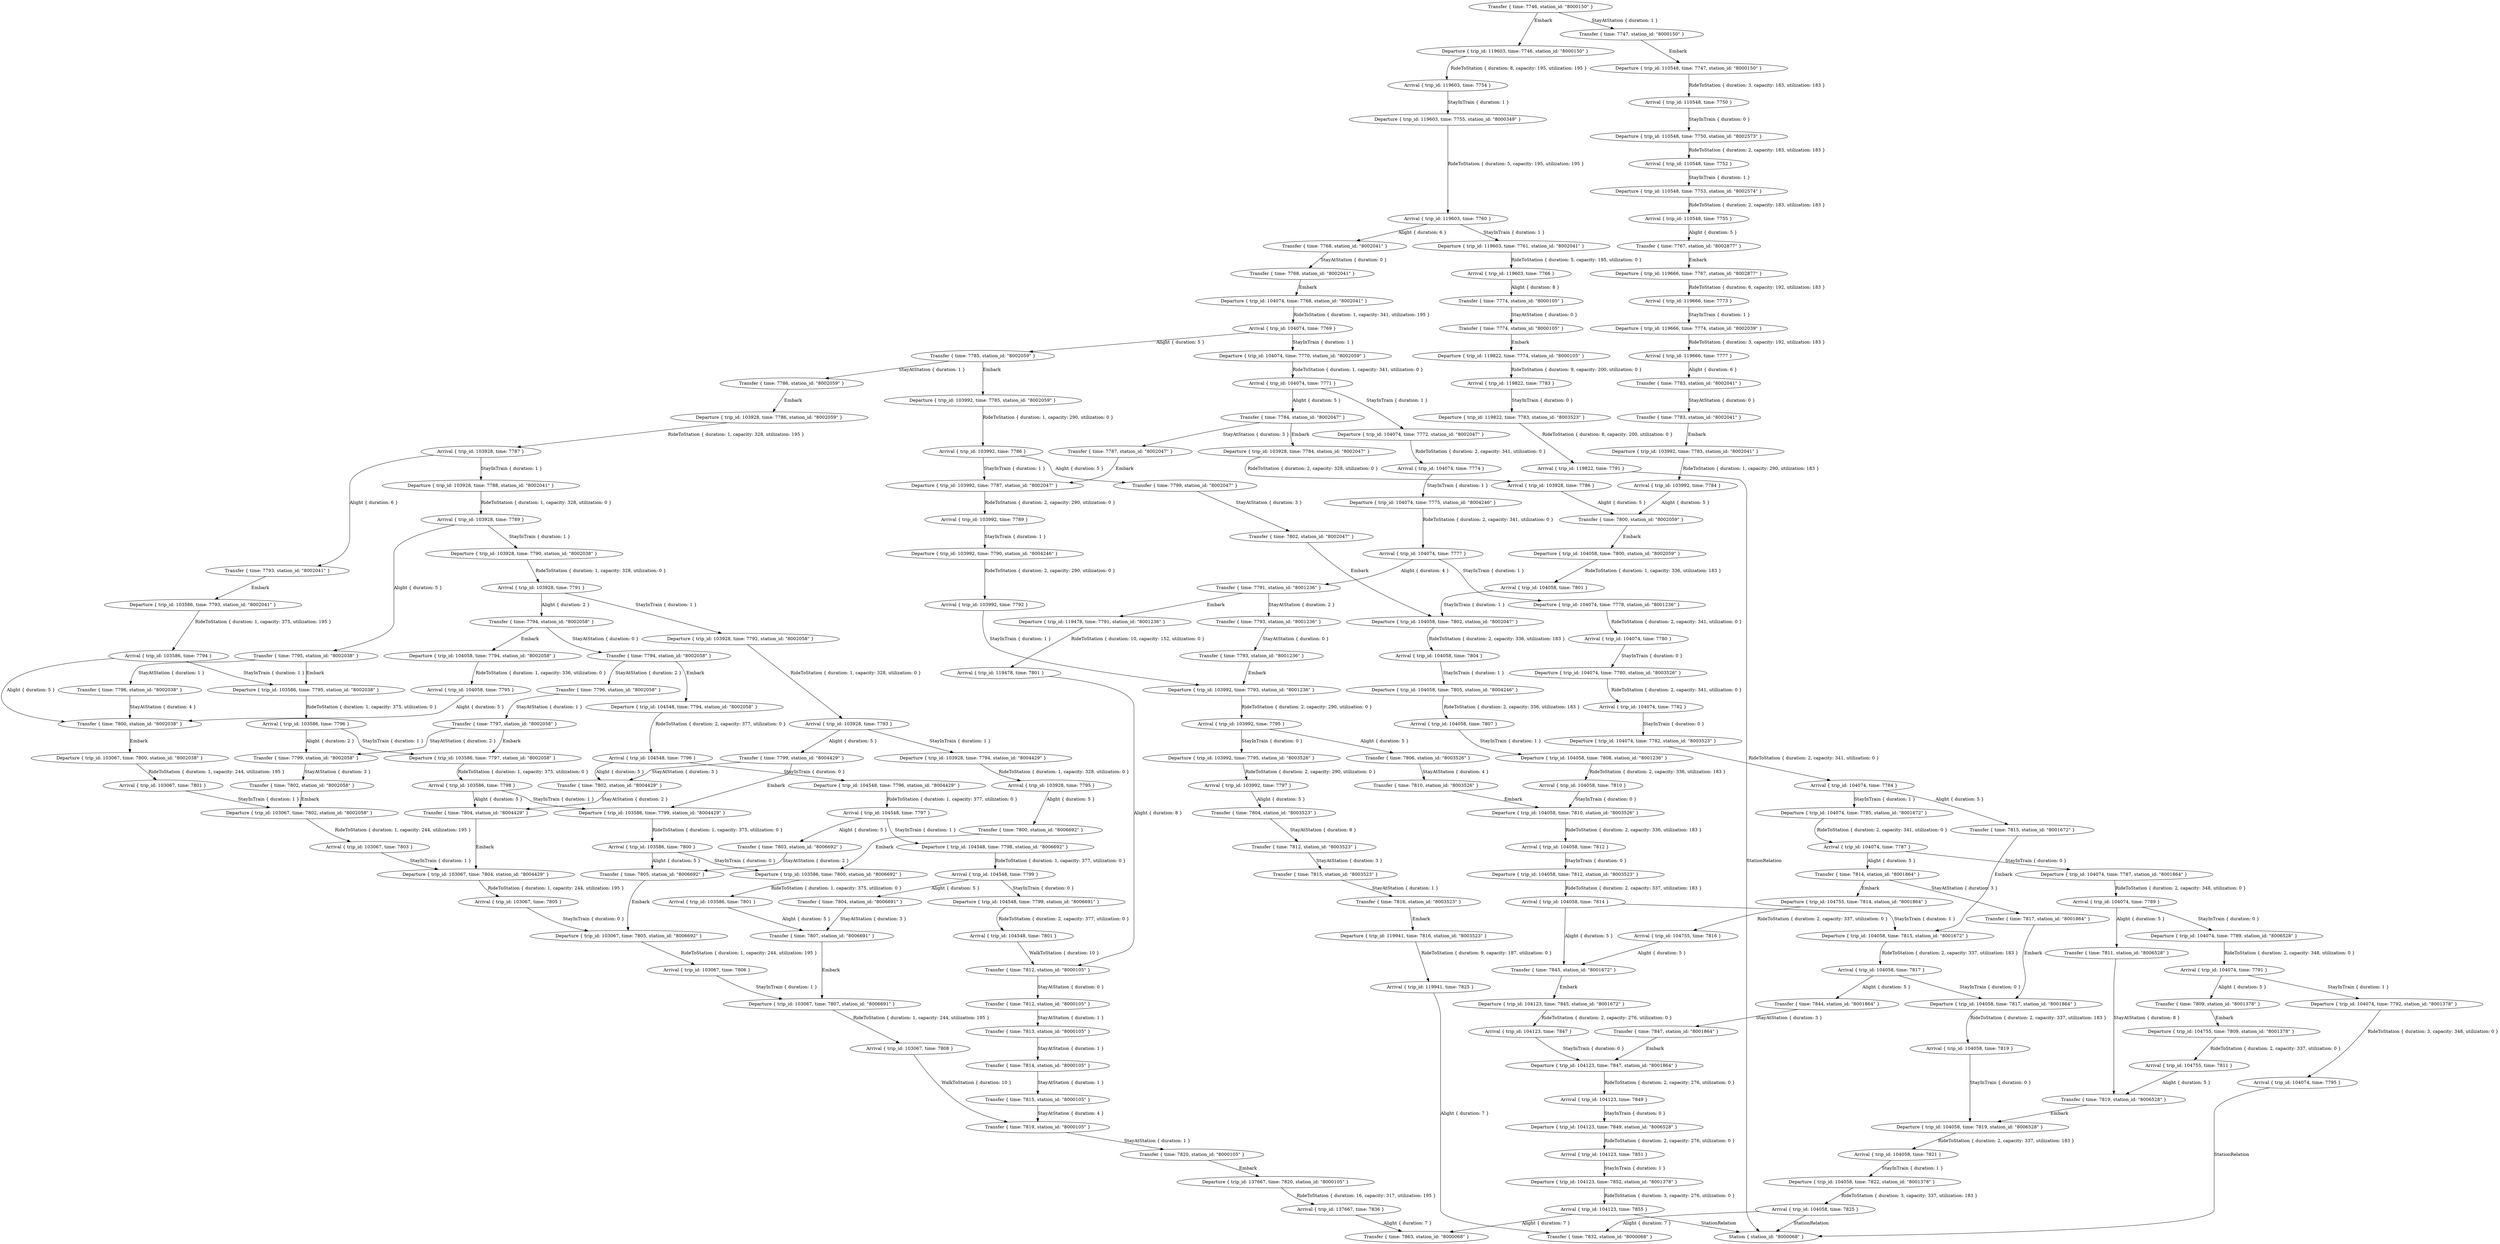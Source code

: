 digraph {
    0 [ label = "Transfer { time: 7746, station_id: \"8000150\" }" ]
    1 [ label = "Transfer { time: 7747, station_id: \"8000150\" }" ]
    2 [ label = "Departure { trip_id: 110548, time: 7747, station_id: \"8000150\" }" ]
    3 [ label = "Arrival { trip_id: 110548, time: 7750 }" ]
    4 [ label = "Departure { trip_id: 110548, time: 7750, station_id: \"8002573\" }" ]
    5 [ label = "Arrival { trip_id: 110548, time: 7752 }" ]
    6 [ label = "Departure { trip_id: 110548, time: 7753, station_id: \"8002574\" }" ]
    7 [ label = "Arrival { trip_id: 110548, time: 7755 }" ]
    8 [ label = "Transfer { time: 7767, station_id: \"8002877\" }" ]
    9 [ label = "Departure { trip_id: 119666, time: 7767, station_id: \"8002877\" }" ]
    10 [ label = "Arrival { trip_id: 119666, time: 7773 }" ]
    11 [ label = "Departure { trip_id: 119666, time: 7774, station_id: \"8002039\" }" ]
    12 [ label = "Arrival { trip_id: 119666, time: 7777 }" ]
    13 [ label = "Transfer { time: 7783, station_id: \"8002041\" }" ]
    14 [ label = "Transfer { time: 7783, station_id: \"8002041\" }" ]
    15 [ label = "Departure { trip_id: 103992, time: 7783, station_id: \"8002041\" }" ]
    16 [ label = "Arrival { trip_id: 103992, time: 7784 }" ]
    17 [ label = "Transfer { time: 7800, station_id: \"8002059\" }" ]
    18 [ label = "Departure { trip_id: 104058, time: 7800, station_id: \"8002059\" }" ]
    19 [ label = "Arrival { trip_id: 104058, time: 7801 }" ]
    20 [ label = "Departure { trip_id: 104058, time: 7802, station_id: \"8002047\" }" ]
    21 [ label = "Arrival { trip_id: 104058, time: 7804 }" ]
    22 [ label = "Departure { trip_id: 104058, time: 7805, station_id: \"8004246\" }" ]
    23 [ label = "Arrival { trip_id: 104058, time: 7807 }" ]
    24 [ label = "Departure { trip_id: 104058, time: 7808, station_id: \"8001236\" }" ]
    25 [ label = "Arrival { trip_id: 104058, time: 7810 }" ]
    26 [ label = "Departure { trip_id: 104058, time: 7810, station_id: \"8003526\" }" ]
    27 [ label = "Arrival { trip_id: 104058, time: 7812 }" ]
    28 [ label = "Departure { trip_id: 104058, time: 7812, station_id: \"8003523\" }" ]
    29 [ label = "Arrival { trip_id: 104058, time: 7814 }" ]
    30 [ label = "Departure { trip_id: 104058, time: 7815, station_id: \"8001672\" }" ]
    31 [ label = "Arrival { trip_id: 104058, time: 7817 }" ]
    32 [ label = "Departure { trip_id: 104058, time: 7817, station_id: \"8001864\" }" ]
    33 [ label = "Arrival { trip_id: 104058, time: 7819 }" ]
    34 [ label = "Departure { trip_id: 104058, time: 7819, station_id: \"8006528\" }" ]
    35 [ label = "Arrival { trip_id: 104058, time: 7821 }" ]
    36 [ label = "Departure { trip_id: 104058, time: 7822, station_id: \"8001378\" }" ]
    37 [ label = "Arrival { trip_id: 104058, time: 7825 }" ]
    38 [ label = "Transfer { time: 7832, station_id: \"8000068\" }" ]
    39 [ label = "Departure { trip_id: 119603, time: 7746, station_id: \"8000150\" }" ]
    40 [ label = "Arrival { trip_id: 119603, time: 7754 }" ]
    41 [ label = "Departure { trip_id: 119603, time: 7755, station_id: \"8000349\" }" ]
    42 [ label = "Arrival { trip_id: 119603, time: 7760 }" ]
    43 [ label = "Transfer { time: 7768, station_id: \"8002041\" }" ]
    44 [ label = "Transfer { time: 7768, station_id: \"8002041\" }" ]
    45 [ label = "Departure { trip_id: 104074, time: 7768, station_id: \"8002041\" }" ]
    46 [ label = "Arrival { trip_id: 104074, time: 7769 }" ]
    47 [ label = "Transfer { time: 7785, station_id: \"8002059\" }" ]
    48 [ label = "Transfer { time: 7786, station_id: \"8002059\" }" ]
    49 [ label = "Departure { trip_id: 103928, time: 7786, station_id: \"8002059\" }" ]
    50 [ label = "Arrival { trip_id: 103928, time: 7787 }" ]
    51 [ label = "Transfer { time: 7793, station_id: \"8002041\" }" ]
    52 [ label = "Departure { trip_id: 103586, time: 7793, station_id: \"8002041\" }" ]
    53 [ label = "Arrival { trip_id: 103586, time: 7794 }" ]
    54 [ label = "Transfer { time: 7800, station_id: \"8002038\" }" ]
    55 [ label = "Departure { trip_id: 103067, time: 7800, station_id: \"8002038\" }" ]
    56 [ label = "Arrival { trip_id: 103067, time: 7801 }" ]
    57 [ label = "Departure { trip_id: 103067, time: 7802, station_id: \"8002058\" }" ]
    58 [ label = "Arrival { trip_id: 103067, time: 7803 }" ]
    59 [ label = "Departure { trip_id: 103067, time: 7804, station_id: \"8004429\" }" ]
    60 [ label = "Arrival { trip_id: 103067, time: 7805 }" ]
    61 [ label = "Departure { trip_id: 103067, time: 7805, station_id: \"8006692\" }" ]
    62 [ label = "Arrival { trip_id: 103067, time: 7806 }" ]
    63 [ label = "Departure { trip_id: 103067, time: 7807, station_id: \"8006691\" }" ]
    64 [ label = "Arrival { trip_id: 103067, time: 7808 }" ]
    65 [ label = "Transfer { time: 7819, station_id: \"8000105\" }" ]
    66 [ label = "Transfer { time: 7820, station_id: \"8000105\" }" ]
    67 [ label = "Departure { trip_id: 137667, time: 7820, station_id: \"8000105\" }" ]
    68 [ label = "Arrival { trip_id: 137667, time: 7836 }" ]
    69 [ label = "Transfer { time: 7863, station_id: \"8000068\" }" ]
    70 [ label = "Departure { trip_id: 103586, time: 7795, station_id: \"8002038\" }" ]
    71 [ label = "Arrival { trip_id: 103586, time: 7796 }" ]
    72 [ label = "Transfer { time: 7799, station_id: \"8002058\" }" ]
    73 [ label = "Transfer { time: 7802, station_id: \"8002058\" }" ]
    74 [ label = "Departure { trip_id: 103586, time: 7797, station_id: \"8002058\" }" ]
    75 [ label = "Arrival { trip_id: 103586, time: 7798 }" ]
    76 [ label = "Transfer { time: 7804, station_id: \"8004429\" }" ]
    77 [ label = "Departure { trip_id: 103586, time: 7799, station_id: \"8004429\" }" ]
    78 [ label = "Arrival { trip_id: 103586, time: 7800 }" ]
    79 [ label = "Departure { trip_id: 103586, time: 7800, station_id: \"8006692\" }" ]
    80 [ label = "Arrival { trip_id: 103586, time: 7801 }" ]
    81 [ label = "Transfer { time: 7807, station_id: \"8006691\" }" ]
    82 [ label = "Departure { trip_id: 103928, time: 7788, station_id: \"8002041\" }" ]
    83 [ label = "Arrival { trip_id: 103928, time: 7789 }" ]
    84 [ label = "Transfer { time: 7795, station_id: \"8002038\" }" ]
    85 [ label = "Transfer { time: 7796, station_id: \"8002038\" }" ]
    86 [ label = "Transfer { time: 7805, station_id: \"8006692\" }" ]
    87 [ label = "Departure { trip_id: 103928, time: 7790, station_id: \"8002038\" }" ]
    88 [ label = "Arrival { trip_id: 103928, time: 7791 }" ]
    89 [ label = "Transfer { time: 7794, station_id: \"8002058\" }" ]
    90 [ label = "Transfer { time: 7794, station_id: \"8002058\" }" ]
    91 [ label = "Transfer { time: 7796, station_id: \"8002058\" }" ]
    92 [ label = "Transfer { time: 7797, station_id: \"8002058\" }" ]
    93 [ label = "Departure { trip_id: 104548, time: 7794, station_id: \"8002058\" }" ]
    94 [ label = "Arrival { trip_id: 104548, time: 7796 }" ]
    95 [ label = "Transfer { time: 7802, station_id: \"8004429\" }" ]
    96 [ label = "Departure { trip_id: 104548, time: 7796, station_id: \"8004429\" }" ]
    97 [ label = "Arrival { trip_id: 104548, time: 7797 }" ]
    98 [ label = "Transfer { time: 7803, station_id: \"8006692\" }" ]
    99 [ label = "Departure { trip_id: 104548, time: 7798, station_id: \"8006692\" }" ]
    100 [ label = "Arrival { trip_id: 104548, time: 7799 }" ]
    101 [ label = "Transfer { time: 7804, station_id: \"8006691\" }" ]
    102 [ label = "Departure { trip_id: 104548, time: 7799, station_id: \"8006691\" }" ]
    103 [ label = "Arrival { trip_id: 104548, time: 7801 }" ]
    104 [ label = "Transfer { time: 7812, station_id: \"8000105\" }" ]
    105 [ label = "Transfer { time: 7812, station_id: \"8000105\" }" ]
    106 [ label = "Transfer { time: 7813, station_id: \"8000105\" }" ]
    107 [ label = "Transfer { time: 7814, station_id: \"8000105\" }" ]
    108 [ label = "Transfer { time: 7815, station_id: \"8000105\" }" ]
    109 [ label = "Departure { trip_id: 104058, time: 7794, station_id: \"8002058\" }" ]
    110 [ label = "Arrival { trip_id: 104058, time: 7795 }" ]
    111 [ label = "Departure { trip_id: 103928, time: 7792, station_id: \"8002058\" }" ]
    112 [ label = "Arrival { trip_id: 103928, time: 7793 }" ]
    113 [ label = "Transfer { time: 7799, station_id: \"8004429\" }" ]
    114 [ label = "Departure { trip_id: 103928, time: 7794, station_id: \"8004429\" }" ]
    115 [ label = "Arrival { trip_id: 103928, time: 7795 }" ]
    116 [ label = "Transfer { time: 7800, station_id: \"8006692\" }" ]
    117 [ label = "Departure { trip_id: 103992, time: 7785, station_id: \"8002059\" }" ]
    118 [ label = "Arrival { trip_id: 103992, time: 7786 }" ]
    119 [ label = "Transfer { time: 7799, station_id: \"8002047\" }" ]
    120 [ label = "Transfer { time: 7802, station_id: \"8002047\" }" ]
    121 [ label = "Transfer { time: 7845, station_id: \"8001672\" }" ]
    122 [ label = "Departure { trip_id: 104123, time: 7845, station_id: \"8001672\" }" ]
    123 [ label = "Arrival { trip_id: 104123, time: 7847 }" ]
    124 [ label = "Departure { trip_id: 104123, time: 7847, station_id: \"8001864\" }" ]
    125 [ label = "Arrival { trip_id: 104123, time: 7849 }" ]
    126 [ label = "Departure { trip_id: 104123, time: 7849, station_id: \"8006528\" }" ]
    127 [ label = "Arrival { trip_id: 104123, time: 7851 }" ]
    128 [ label = "Departure { trip_id: 104123, time: 7852, station_id: \"8001378\" }" ]
    129 [ label = "Arrival { trip_id: 104123, time: 7855 }" ]
    130 [ label = "Station { station_id: \"8000068\" }" ]
    131 [ label = "Departure { trip_id: 103992, time: 7787, station_id: \"8002047\" }" ]
    132 [ label = "Arrival { trip_id: 103992, time: 7789 }" ]
    133 [ label = "Departure { trip_id: 103992, time: 7790, station_id: \"8004246\" }" ]
    134 [ label = "Arrival { trip_id: 103992, time: 7792 }" ]
    135 [ label = "Departure { trip_id: 103992, time: 7793, station_id: \"8001236\" }" ]
    136 [ label = "Arrival { trip_id: 103992, time: 7795 }" ]
    137 [ label = "Transfer { time: 7806, station_id: \"8003526\" }" ]
    138 [ label = "Transfer { time: 7810, station_id: \"8003526\" }" ]
    139 [ label = "Departure { trip_id: 103992, time: 7795, station_id: \"8003526\" }" ]
    140 [ label = "Arrival { trip_id: 103992, time: 7797 }" ]
    141 [ label = "Transfer { time: 7804, station_id: \"8003523\" }" ]
    142 [ label = "Transfer { time: 7812, station_id: \"8003523\" }" ]
    143 [ label = "Transfer { time: 7815, station_id: \"8003523\" }" ]
    144 [ label = "Transfer { time: 7816, station_id: \"8003523\" }" ]
    145 [ label = "Departure { trip_id: 119941, time: 7816, station_id: \"8003523\" }" ]
    146 [ label = "Arrival { trip_id: 119941, time: 7825 }" ]
    147 [ label = "Departure { trip_id: 104074, time: 7770, station_id: \"8002059\" }" ]
    148 [ label = "Arrival { trip_id: 104074, time: 7771 }" ]
    149 [ label = "Transfer { time: 7784, station_id: \"8002047\" }" ]
    150 [ label = "Transfer { time: 7787, station_id: \"8002047\" }" ]
    151 [ label = "Departure { trip_id: 103928, time: 7784, station_id: \"8002047\" }" ]
    152 [ label = "Arrival { trip_id: 103928, time: 7786 }" ]
    153 [ label = "Departure { trip_id: 104074, time: 7772, station_id: \"8002047\" }" ]
    154 [ label = "Arrival { trip_id: 104074, time: 7774 }" ]
    155 [ label = "Departure { trip_id: 104074, time: 7775, station_id: \"8004246\" }" ]
    156 [ label = "Arrival { trip_id: 104074, time: 7777 }" ]
    157 [ label = "Transfer { time: 7791, station_id: \"8001236\" }" ]
    158 [ label = "Transfer { time: 7793, station_id: \"8001236\" }" ]
    159 [ label = "Transfer { time: 7793, station_id: \"8001236\" }" ]
    160 [ label = "Departure { trip_id: 119478, time: 7791, station_id: \"8001236\" }" ]
    161 [ label = "Arrival { trip_id: 119478, time: 7801 }" ]
    162 [ label = "Departure { trip_id: 104074, time: 7778, station_id: \"8001236\" }" ]
    163 [ label = "Arrival { trip_id: 104074, time: 7780 }" ]
    164 [ label = "Departure { trip_id: 104074, time: 7780, station_id: \"8003526\" }" ]
    165 [ label = "Arrival { trip_id: 104074, time: 7782 }" ]
    166 [ label = "Departure { trip_id: 104074, time: 7782, station_id: \"8003523\" }" ]
    167 [ label = "Arrival { trip_id: 104074, time: 7784 }" ]
    168 [ label = "Transfer { time: 7815, station_id: \"8001672\" }" ]
    169 [ label = "Transfer { time: 7844, station_id: \"8001864\" }" ]
    170 [ label = "Transfer { time: 7847, station_id: \"8001864\" }" ]
    171 [ label = "Departure { trip_id: 104074, time: 7785, station_id: \"8001672\" }" ]
    172 [ label = "Arrival { trip_id: 104074, time: 7787 }" ]
    173 [ label = "Transfer { time: 7814, station_id: \"8001864\" }" ]
    174 [ label = "Transfer { time: 7817, station_id: \"8001864\" }" ]
    175 [ label = "Departure { trip_id: 104755, time: 7814, station_id: \"8001864\" }" ]
    176 [ label = "Arrival { trip_id: 104755, time: 7816 }" ]
    177 [ label = "Departure { trip_id: 104074, time: 7787, station_id: \"8001864\" }" ]
    178 [ label = "Arrival { trip_id: 104074, time: 7789 }" ]
    179 [ label = "Transfer { time: 7811, station_id: \"8006528\" }" ]
    180 [ label = "Transfer { time: 7819, station_id: \"8006528\" }" ]
    181 [ label = "Departure { trip_id: 104074, time: 7789, station_id: \"8006528\" }" ]
    182 [ label = "Arrival { trip_id: 104074, time: 7791 }" ]
    183 [ label = "Transfer { time: 7809, station_id: \"8001378\" }" ]
    184 [ label = "Departure { trip_id: 104755, time: 7809, station_id: \"8001378\" }" ]
    185 [ label = "Arrival { trip_id: 104755, time: 7811 }" ]
    186 [ label = "Departure { trip_id: 104074, time: 7792, station_id: \"8001378\" }" ]
    187 [ label = "Arrival { trip_id: 104074, time: 7795 }" ]
    188 [ label = "Departure { trip_id: 119603, time: 7761, station_id: \"8002041\" }" ]
    189 [ label = "Arrival { trip_id: 119603, time: 7766 }" ]
    190 [ label = "Transfer { time: 7774, station_id: \"8000105\" }" ]
    191 [ label = "Transfer { time: 7774, station_id: \"8000105\" }" ]
    192 [ label = "Departure { trip_id: 119822, time: 7774, station_id: \"8000105\" }" ]
    193 [ label = "Arrival { trip_id: 119822, time: 7783 }" ]
    194 [ label = "Departure { trip_id: 119822, time: 7783, station_id: \"8003523\" }" ]
    195 [ label = "Arrival { trip_id: 119822, time: 7791 }" ]
    0 -> 1 [ label = "StayAtStation { duration: 1 }" ]
    1 -> 2 [ label = "Embark" ]
    2 -> 3 [ label = "RideToStation { duration: 3, capacity: 183, utilization: 183 }" ]
    3 -> 4 [ label = "StayInTrain { duration: 0 }" ]
    4 -> 5 [ label = "RideToStation { duration: 2, capacity: 183, utilization: 183 }" ]
    5 -> 6 [ label = "StayInTrain { duration: 1 }" ]
    6 -> 7 [ label = "RideToStation { duration: 2, capacity: 183, utilization: 183 }" ]
    7 -> 8 [ label = "Alight { duration: 5 }" ]
    8 -> 9 [ label = "Embark" ]
    9 -> 10 [ label = "RideToStation { duration: 6, capacity: 192, utilization: 183 }" ]
    10 -> 11 [ label = "StayInTrain { duration: 1 }" ]
    11 -> 12 [ label = "RideToStation { duration: 3, capacity: 192, utilization: 183 }" ]
    12 -> 13 [ label = "Alight { duration: 6 }" ]
    13 -> 14 [ label = "StayAtStation { duration: 0 }" ]
    14 -> 15 [ label = "Embark" ]
    15 -> 16 [ label = "RideToStation { duration: 1, capacity: 290, utilization: 183 }" ]
    16 -> 17 [ label = "Alight { duration: 5 }" ]
    17 -> 18 [ label = "Embark" ]
    18 -> 19 [ label = "RideToStation { duration: 1, capacity: 336, utilization: 183 }" ]
    19 -> 20 [ label = "StayInTrain { duration: 1 }" ]
    20 -> 21 [ label = "RideToStation { duration: 2, capacity: 336, utilization: 183 }" ]
    21 -> 22 [ label = "StayInTrain { duration: 1 }" ]
    22 -> 23 [ label = "RideToStation { duration: 2, capacity: 336, utilization: 183 }" ]
    23 -> 24 [ label = "StayInTrain { duration: 1 }" ]
    24 -> 25 [ label = "RideToStation { duration: 2, capacity: 336, utilization: 183 }" ]
    25 -> 26 [ label = "StayInTrain { duration: 0 }" ]
    26 -> 27 [ label = "RideToStation { duration: 2, capacity: 336, utilization: 183 }" ]
    27 -> 28 [ label = "StayInTrain { duration: 0 }" ]
    28 -> 29 [ label = "RideToStation { duration: 2, capacity: 337, utilization: 183 }" ]
    29 -> 30 [ label = "StayInTrain { duration: 1 }" ]
    30 -> 31 [ label = "RideToStation { duration: 2, capacity: 337, utilization: 183 }" ]
    31 -> 32 [ label = "StayInTrain { duration: 0 }" ]
    32 -> 33 [ label = "RideToStation { duration: 2, capacity: 337, utilization: 183 }" ]
    33 -> 34 [ label = "StayInTrain { duration: 0 }" ]
    34 -> 35 [ label = "RideToStation { duration: 2, capacity: 337, utilization: 183 }" ]
    35 -> 36 [ label = "StayInTrain { duration: 1 }" ]
    36 -> 37 [ label = "RideToStation { duration: 3, capacity: 337, utilization: 183 }" ]
    37 -> 38 [ label = "Alight { duration: 7 }" ]
    0 -> 39 [ label = "Embark" ]
    39 -> 40 [ label = "RideToStation { duration: 8, capacity: 195, utilization: 195 }" ]
    40 -> 41 [ label = "StayInTrain { duration: 1 }" ]
    41 -> 42 [ label = "RideToStation { duration: 5, capacity: 195, utilization: 195 }" ]
    42 -> 43 [ label = "Alight { duration: 6 }" ]
    43 -> 44 [ label = "StayAtStation { duration: 0 }" ]
    44 -> 45 [ label = "Embark" ]
    45 -> 46 [ label = "RideToStation { duration: 1, capacity: 341, utilization: 195 }" ]
    46 -> 47 [ label = "Alight { duration: 5 }" ]
    47 -> 48 [ label = "StayAtStation { duration: 1 }" ]
    48 -> 49 [ label = "Embark" ]
    49 -> 50 [ label = "RideToStation { duration: 1, capacity: 328, utilization: 195 }" ]
    50 -> 51 [ label = "Alight { duration: 6 }" ]
    51 -> 52 [ label = "Embark" ]
    52 -> 53 [ label = "RideToStation { duration: 1, capacity: 375, utilization: 195 }" ]
    53 -> 54 [ label = "Alight { duration: 5 }" ]
    54 -> 55 [ label = "Embark" ]
    55 -> 56 [ label = "RideToStation { duration: 1, capacity: 244, utilization: 195 }" ]
    56 -> 57 [ label = "StayInTrain { duration: 1 }" ]
    57 -> 58 [ label = "RideToStation { duration: 1, capacity: 244, utilization: 195 }" ]
    58 -> 59 [ label = "StayInTrain { duration: 1 }" ]
    59 -> 60 [ label = "RideToStation { duration: 1, capacity: 244, utilization: 195 }" ]
    60 -> 61 [ label = "StayInTrain { duration: 0 }" ]
    61 -> 62 [ label = "RideToStation { duration: 1, capacity: 244, utilization: 195 }" ]
    62 -> 63 [ label = "StayInTrain { duration: 1 }" ]
    63 -> 64 [ label = "RideToStation { duration: 1, capacity: 244, utilization: 195 }" ]
    64 -> 65 [ label = "WalkToStation { duration: 10 }" ]
    65 -> 66 [ label = "StayAtStation { duration: 1 }" ]
    66 -> 67 [ label = "Embark" ]
    67 -> 68 [ label = "RideToStation { duration: 16, capacity: 317, utilization: 195 }" ]
    68 -> 69 [ label = "Alight { duration: 7 }" ]
    53 -> 70 [ label = "StayInTrain { duration: 1 }" ]
    70 -> 71 [ label = "RideToStation { duration: 1, capacity: 375, utilization: 0 }" ]
    71 -> 72 [ label = "Alight { duration: 2 }" ]
    72 -> 73 [ label = "StayAtStation { duration: 3 }" ]
    73 -> 57 [ label = "Embark" ]
    71 -> 74 [ label = "StayInTrain { duration: 1 }" ]
    74 -> 75 [ label = "RideToStation { duration: 1, capacity: 375, utilization: 0 }" ]
    75 -> 76 [ label = "Alight { duration: 5 }" ]
    76 -> 59 [ label = "Embark" ]
    75 -> 77 [ label = "StayInTrain { duration: 1 }" ]
    77 -> 78 [ label = "RideToStation { duration: 1, capacity: 375, utilization: 0 }" ]
    78 -> 79 [ label = "StayInTrain { duration: 0 }" ]
    79 -> 80 [ label = "RideToStation { duration: 1, capacity: 375, utilization: 0 }" ]
    80 -> 81 [ label = "Alight { duration: 5 }" ]
    81 -> 63 [ label = "Embark" ]
    50 -> 82 [ label = "StayInTrain { duration: 1 }" ]
    82 -> 83 [ label = "RideToStation { duration: 1, capacity: 328, utilization: 0 }" ]
    83 -> 84 [ label = "Alight { duration: 5 }" ]
    84 -> 85 [ label = "StayAtStation { duration: 1 }" ]
    85 -> 54 [ label = "StayAtStation { duration: 4 }" ]
    84 -> 70 [ label = "Embark" ]
    78 -> 86 [ label = "Alight { duration: 5 }" ]
    86 -> 61 [ label = "Embark" ]
    83 -> 87 [ label = "StayInTrain { duration: 1 }" ]
    87 -> 88 [ label = "RideToStation { duration: 1, capacity: 328, utilization: 0 }" ]
    88 -> 89 [ label = "Alight { duration: 2 }" ]
    89 -> 90 [ label = "StayAtStation { duration: 0 }" ]
    90 -> 91 [ label = "StayAtStation { duration: 2 }" ]
    91 -> 92 [ label = "StayAtStation { duration: 1 }" ]
    92 -> 72 [ label = "StayAtStation { duration: 2 }" ]
    92 -> 74 [ label = "Embark" ]
    90 -> 93 [ label = "Embark" ]
    93 -> 94 [ label = "RideToStation { duration: 2, capacity: 377, utilization: 0 }" ]
    94 -> 95 [ label = "Alight { duration: 5 }" ]
    95 -> 76 [ label = "StayAtStation { duration: 2 }" ]
    94 -> 96 [ label = "StayInTrain { duration: 0 }" ]
    96 -> 97 [ label = "RideToStation { duration: 1, capacity: 377, utilization: 0 }" ]
    97 -> 98 [ label = "Alight { duration: 5 }" ]
    98 -> 86 [ label = "StayAtStation { duration: 2 }" ]
    97 -> 99 [ label = "StayInTrain { duration: 1 }" ]
    99 -> 100 [ label = "RideToStation { duration: 1, capacity: 377, utilization: 0 }" ]
    100 -> 101 [ label = "Alight { duration: 5 }" ]
    101 -> 81 [ label = "StayAtStation { duration: 3 }" ]
    100 -> 102 [ label = "StayInTrain { duration: 0 }" ]
    102 -> 103 [ label = "RideToStation { duration: 2, capacity: 377, utilization: 0 }" ]
    103 -> 104 [ label = "WalkToStation { duration: 10 }" ]
    104 -> 105 [ label = "StayAtStation { duration: 0 }" ]
    105 -> 106 [ label = "StayAtStation { duration: 1 }" ]
    106 -> 107 [ label = "StayAtStation { duration: 1 }" ]
    107 -> 108 [ label = "StayAtStation { duration: 1 }" ]
    108 -> 65 [ label = "StayAtStation { duration: 4 }" ]
    89 -> 109 [ label = "Embark" ]
    109 -> 110 [ label = "RideToStation { duration: 1, capacity: 336, utilization: 0 }" ]
    110 -> 54 [ label = "Alight { duration: 5 }" ]
    88 -> 111 [ label = "StayInTrain { duration: 1 }" ]
    111 -> 112 [ label = "RideToStation { duration: 1, capacity: 328, utilization: 0 }" ]
    112 -> 113 [ label = "Alight { duration: 5 }" ]
    113 -> 95 [ label = "StayAtStation { duration: 3 }" ]
    113 -> 77 [ label = "Embark" ]
    112 -> 114 [ label = "StayInTrain { duration: 1 }" ]
    114 -> 115 [ label = "RideToStation { duration: 1, capacity: 328, utilization: 0 }" ]
    115 -> 116 [ label = "Alight { duration: 5 }" ]
    116 -> 79 [ label = "Embark" ]
    47 -> 117 [ label = "Embark" ]
    117 -> 118 [ label = "RideToStation { duration: 1, capacity: 290, utilization: 0 }" ]
    118 -> 119 [ label = "Alight { duration: 5 }" ]
    119 -> 120 [ label = "StayAtStation { duration: 3 }" ]
    120 -> 20 [ label = "Embark" ]
    29 -> 121 [ label = "Alight { duration: 5 }" ]
    121 -> 122 [ label = "Embark" ]
    122 -> 123 [ label = "RideToStation { duration: 2, capacity: 276, utilization: 0 }" ]
    123 -> 124 [ label = "StayInTrain { duration: 0 }" ]
    124 -> 125 [ label = "RideToStation { duration: 2, capacity: 276, utilization: 0 }" ]
    125 -> 126 [ label = "StayInTrain { duration: 0 }" ]
    126 -> 127 [ label = "RideToStation { duration: 2, capacity: 276, utilization: 0 }" ]
    127 -> 128 [ label = "StayInTrain { duration: 1 }" ]
    128 -> 129 [ label = "RideToStation { duration: 3, capacity: 276, utilization: 0 }" ]
    129 -> 69 [ label = "Alight { duration: 7 }" ]
    37 -> 130 [ label = "StationRelation" ]
    118 -> 131 [ label = "StayInTrain { duration: 1 }" ]
    131 -> 132 [ label = "RideToStation { duration: 2, capacity: 290, utilization: 0 }" ]
    132 -> 133 [ label = "StayInTrain { duration: 1 }" ]
    133 -> 134 [ label = "RideToStation { duration: 2, capacity: 290, utilization: 0 }" ]
    134 -> 135 [ label = "StayInTrain { duration: 1 }" ]
    135 -> 136 [ label = "RideToStation { duration: 2, capacity: 290, utilization: 0 }" ]
    136 -> 137 [ label = "Alight { duration: 5 }" ]
    137 -> 138 [ label = "StayAtStation { duration: 4 }" ]
    138 -> 26 [ label = "Embark" ]
    136 -> 139 [ label = "StayInTrain { duration: 0 }" ]
    139 -> 140 [ label = "RideToStation { duration: 2, capacity: 290, utilization: 0 }" ]
    140 -> 141 [ label = "Alight { duration: 5 }" ]
    141 -> 142 [ label = "StayAtStation { duration: 8 }" ]
    142 -> 143 [ label = "StayAtStation { duration: 3 }" ]
    143 -> 144 [ label = "StayAtStation { duration: 1 }" ]
    144 -> 145 [ label = "Embark" ]
    145 -> 146 [ label = "RideToStation { duration: 9, capacity: 187, utilization: 0 }" ]
    146 -> 38 [ label = "Alight { duration: 7 }" ]
    46 -> 147 [ label = "StayInTrain { duration: 1 }" ]
    147 -> 148 [ label = "RideToStation { duration: 1, capacity: 341, utilization: 0 }" ]
    148 -> 149 [ label = "Alight { duration: 5 }" ]
    149 -> 150 [ label = "StayAtStation { duration: 3 }" ]
    150 -> 131 [ label = "Embark" ]
    149 -> 151 [ label = "Embark" ]
    151 -> 152 [ label = "RideToStation { duration: 2, capacity: 328, utilization: 0 }" ]
    152 -> 17 [ label = "Alight { duration: 5 }" ]
    148 -> 153 [ label = "StayInTrain { duration: 1 }" ]
    153 -> 154 [ label = "RideToStation { duration: 2, capacity: 341, utilization: 0 }" ]
    154 -> 155 [ label = "StayInTrain { duration: 1 }" ]
    155 -> 156 [ label = "RideToStation { duration: 2, capacity: 341, utilization: 0 }" ]
    156 -> 157 [ label = "Alight { duration: 4 }" ]
    157 -> 158 [ label = "StayAtStation { duration: 2 }" ]
    158 -> 159 [ label = "StayAtStation { duration: 0 }" ]
    159 -> 135 [ label = "Embark" ]
    157 -> 160 [ label = "Embark" ]
    160 -> 161 [ label = "RideToStation { duration: 10, capacity: 152, utilization: 0 }" ]
    161 -> 104 [ label = "Alight { duration: 8 }" ]
    156 -> 162 [ label = "StayInTrain { duration: 1 }" ]
    162 -> 163 [ label = "RideToStation { duration: 2, capacity: 341, utilization: 0 }" ]
    163 -> 164 [ label = "StayInTrain { duration: 0 }" ]
    164 -> 165 [ label = "RideToStation { duration: 2, capacity: 341, utilization: 0 }" ]
    165 -> 166 [ label = "StayInTrain { duration: 0 }" ]
    166 -> 167 [ label = "RideToStation { duration: 2, capacity: 341, utilization: 0 }" ]
    167 -> 168 [ label = "Alight { duration: 5 }" ]
    168 -> 30 [ label = "Embark" ]
    31 -> 169 [ label = "Alight { duration: 5 }" ]
    169 -> 170 [ label = "StayAtStation { duration: 3 }" ]
    170 -> 124 [ label = "Embark" ]
    129 -> 130 [ label = "StationRelation" ]
    167 -> 171 [ label = "StayInTrain { duration: 1 }" ]
    171 -> 172 [ label = "RideToStation { duration: 2, capacity: 341, utilization: 0 }" ]
    172 -> 173 [ label = "Alight { duration: 5 }" ]
    173 -> 174 [ label = "StayAtStation { duration: 3 }" ]
    174 -> 32 [ label = "Embark" ]
    173 -> 175 [ label = "Embark" ]
    175 -> 176 [ label = "RideToStation { duration: 2, capacity: 337, utilization: 0 }" ]
    176 -> 121 [ label = "Alight { duration: 5 }" ]
    172 -> 177 [ label = "StayInTrain { duration: 0 }" ]
    177 -> 178 [ label = "RideToStation { duration: 2, capacity: 348, utilization: 0 }" ]
    178 -> 179 [ label = "Alight { duration: 5 }" ]
    179 -> 180 [ label = "StayAtStation { duration: 8 }" ]
    180 -> 34 [ label = "Embark" ]
    178 -> 181 [ label = "StayInTrain { duration: 0 }" ]
    181 -> 182 [ label = "RideToStation { duration: 2, capacity: 348, utilization: 0 }" ]
    182 -> 183 [ label = "Alight { duration: 5 }" ]
    183 -> 184 [ label = "Embark" ]
    184 -> 185 [ label = "RideToStation { duration: 2, capacity: 337, utilization: 0 }" ]
    185 -> 180 [ label = "Alight { duration: 5 }" ]
    182 -> 186 [ label = "StayInTrain { duration: 1 }" ]
    186 -> 187 [ label = "RideToStation { duration: 3, capacity: 348, utilization: 0 }" ]
    187 -> 130 [ label = "StationRelation" ]
    42 -> 188 [ label = "StayInTrain { duration: 1 }" ]
    188 -> 189 [ label = "RideToStation { duration: 5, capacity: 195, utilization: 0 }" ]
    189 -> 190 [ label = "Alight { duration: 8 }" ]
    190 -> 191 [ label = "StayAtStation { duration: 0 }" ]
    191 -> 192 [ label = "Embark" ]
    192 -> 193 [ label = "RideToStation { duration: 9, capacity: 200, utilization: 0 }" ]
    193 -> 194 [ label = "StayInTrain { duration: 0 }" ]
    194 -> 195 [ label = "RideToStation { duration: 8, capacity: 200, utilization: 0 }" ]
    195 -> 130 [ label = "StationRelation" ]
}
